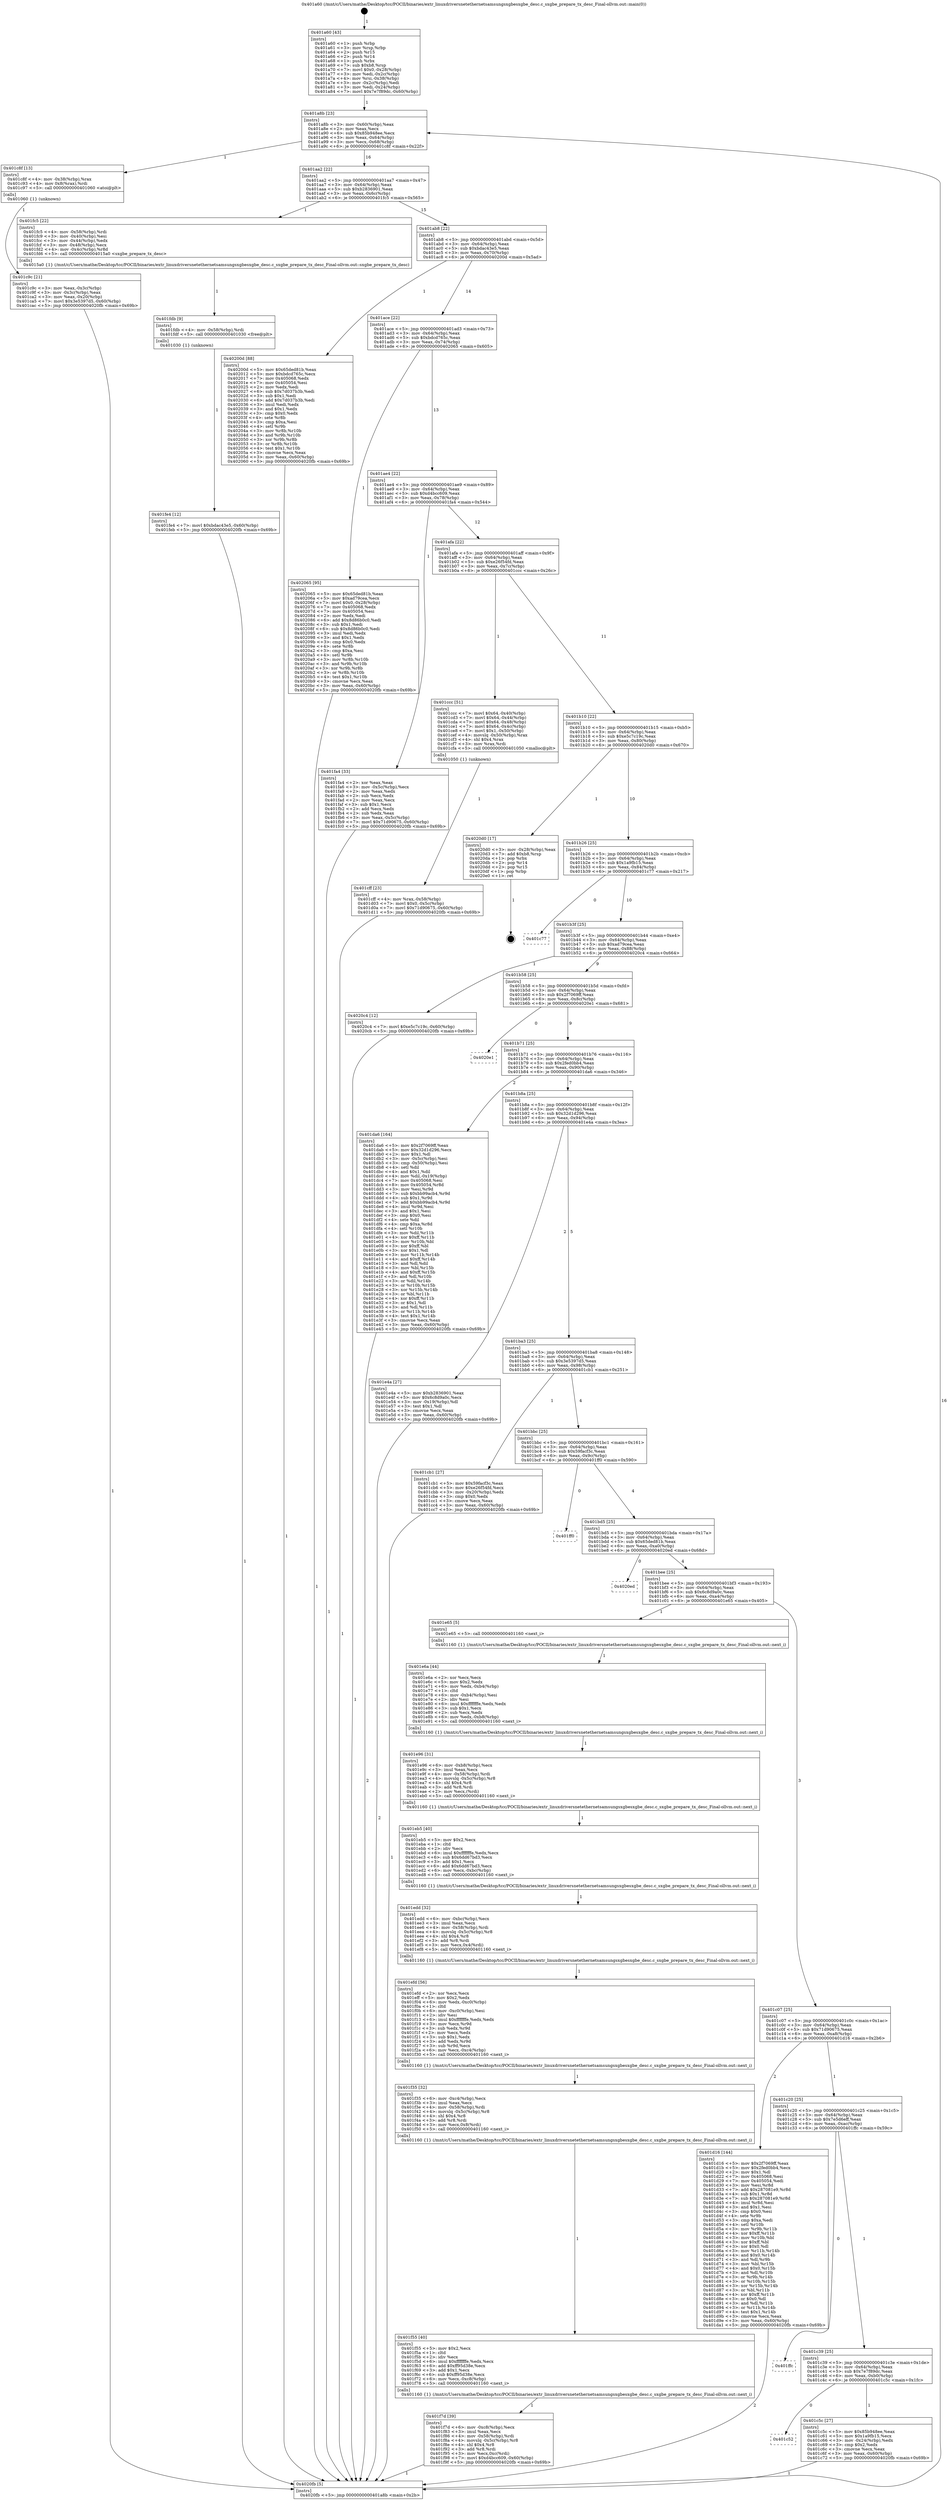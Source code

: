digraph "0x401a60" {
  label = "0x401a60 (/mnt/c/Users/mathe/Desktop/tcc/POCII/binaries/extr_linuxdriversnetethernetsamsungsxgbesxgbe_desc.c_sxgbe_prepare_tx_desc_Final-ollvm.out::main(0))"
  labelloc = "t"
  node[shape=record]

  Entry [label="",width=0.3,height=0.3,shape=circle,fillcolor=black,style=filled]
  "0x401a8b" [label="{
     0x401a8b [23]\l
     | [instrs]\l
     &nbsp;&nbsp;0x401a8b \<+3\>: mov -0x60(%rbp),%eax\l
     &nbsp;&nbsp;0x401a8e \<+2\>: mov %eax,%ecx\l
     &nbsp;&nbsp;0x401a90 \<+6\>: sub $0x85b948ee,%ecx\l
     &nbsp;&nbsp;0x401a96 \<+3\>: mov %eax,-0x64(%rbp)\l
     &nbsp;&nbsp;0x401a99 \<+3\>: mov %ecx,-0x68(%rbp)\l
     &nbsp;&nbsp;0x401a9c \<+6\>: je 0000000000401c8f \<main+0x22f\>\l
  }"]
  "0x401c8f" [label="{
     0x401c8f [13]\l
     | [instrs]\l
     &nbsp;&nbsp;0x401c8f \<+4\>: mov -0x38(%rbp),%rax\l
     &nbsp;&nbsp;0x401c93 \<+4\>: mov 0x8(%rax),%rdi\l
     &nbsp;&nbsp;0x401c97 \<+5\>: call 0000000000401060 \<atoi@plt\>\l
     | [calls]\l
     &nbsp;&nbsp;0x401060 \{1\} (unknown)\l
  }"]
  "0x401aa2" [label="{
     0x401aa2 [22]\l
     | [instrs]\l
     &nbsp;&nbsp;0x401aa2 \<+5\>: jmp 0000000000401aa7 \<main+0x47\>\l
     &nbsp;&nbsp;0x401aa7 \<+3\>: mov -0x64(%rbp),%eax\l
     &nbsp;&nbsp;0x401aaa \<+5\>: sub $0xb2836901,%eax\l
     &nbsp;&nbsp;0x401aaf \<+3\>: mov %eax,-0x6c(%rbp)\l
     &nbsp;&nbsp;0x401ab2 \<+6\>: je 0000000000401fc5 \<main+0x565\>\l
  }"]
  Exit [label="",width=0.3,height=0.3,shape=circle,fillcolor=black,style=filled,peripheries=2]
  "0x401fc5" [label="{
     0x401fc5 [22]\l
     | [instrs]\l
     &nbsp;&nbsp;0x401fc5 \<+4\>: mov -0x58(%rbp),%rdi\l
     &nbsp;&nbsp;0x401fc9 \<+3\>: mov -0x40(%rbp),%esi\l
     &nbsp;&nbsp;0x401fcc \<+3\>: mov -0x44(%rbp),%edx\l
     &nbsp;&nbsp;0x401fcf \<+3\>: mov -0x48(%rbp),%ecx\l
     &nbsp;&nbsp;0x401fd2 \<+4\>: mov -0x4c(%rbp),%r8d\l
     &nbsp;&nbsp;0x401fd6 \<+5\>: call 00000000004015a0 \<sxgbe_prepare_tx_desc\>\l
     | [calls]\l
     &nbsp;&nbsp;0x4015a0 \{1\} (/mnt/c/Users/mathe/Desktop/tcc/POCII/binaries/extr_linuxdriversnetethernetsamsungsxgbesxgbe_desc.c_sxgbe_prepare_tx_desc_Final-ollvm.out::sxgbe_prepare_tx_desc)\l
  }"]
  "0x401ab8" [label="{
     0x401ab8 [22]\l
     | [instrs]\l
     &nbsp;&nbsp;0x401ab8 \<+5\>: jmp 0000000000401abd \<main+0x5d\>\l
     &nbsp;&nbsp;0x401abd \<+3\>: mov -0x64(%rbp),%eax\l
     &nbsp;&nbsp;0x401ac0 \<+5\>: sub $0xbdac43e5,%eax\l
     &nbsp;&nbsp;0x401ac5 \<+3\>: mov %eax,-0x70(%rbp)\l
     &nbsp;&nbsp;0x401ac8 \<+6\>: je 000000000040200d \<main+0x5ad\>\l
  }"]
  "0x401fe4" [label="{
     0x401fe4 [12]\l
     | [instrs]\l
     &nbsp;&nbsp;0x401fe4 \<+7\>: movl $0xbdac43e5,-0x60(%rbp)\l
     &nbsp;&nbsp;0x401feb \<+5\>: jmp 00000000004020fb \<main+0x69b\>\l
  }"]
  "0x40200d" [label="{
     0x40200d [88]\l
     | [instrs]\l
     &nbsp;&nbsp;0x40200d \<+5\>: mov $0x65ded81b,%eax\l
     &nbsp;&nbsp;0x402012 \<+5\>: mov $0xbdcd765c,%ecx\l
     &nbsp;&nbsp;0x402017 \<+7\>: mov 0x405068,%edx\l
     &nbsp;&nbsp;0x40201e \<+7\>: mov 0x405054,%esi\l
     &nbsp;&nbsp;0x402025 \<+2\>: mov %edx,%edi\l
     &nbsp;&nbsp;0x402027 \<+6\>: sub $0x7d037b3b,%edi\l
     &nbsp;&nbsp;0x40202d \<+3\>: sub $0x1,%edi\l
     &nbsp;&nbsp;0x402030 \<+6\>: add $0x7d037b3b,%edi\l
     &nbsp;&nbsp;0x402036 \<+3\>: imul %edi,%edx\l
     &nbsp;&nbsp;0x402039 \<+3\>: and $0x1,%edx\l
     &nbsp;&nbsp;0x40203c \<+3\>: cmp $0x0,%edx\l
     &nbsp;&nbsp;0x40203f \<+4\>: sete %r8b\l
     &nbsp;&nbsp;0x402043 \<+3\>: cmp $0xa,%esi\l
     &nbsp;&nbsp;0x402046 \<+4\>: setl %r9b\l
     &nbsp;&nbsp;0x40204a \<+3\>: mov %r8b,%r10b\l
     &nbsp;&nbsp;0x40204d \<+3\>: and %r9b,%r10b\l
     &nbsp;&nbsp;0x402050 \<+3\>: xor %r9b,%r8b\l
     &nbsp;&nbsp;0x402053 \<+3\>: or %r8b,%r10b\l
     &nbsp;&nbsp;0x402056 \<+4\>: test $0x1,%r10b\l
     &nbsp;&nbsp;0x40205a \<+3\>: cmovne %ecx,%eax\l
     &nbsp;&nbsp;0x40205d \<+3\>: mov %eax,-0x60(%rbp)\l
     &nbsp;&nbsp;0x402060 \<+5\>: jmp 00000000004020fb \<main+0x69b\>\l
  }"]
  "0x401ace" [label="{
     0x401ace [22]\l
     | [instrs]\l
     &nbsp;&nbsp;0x401ace \<+5\>: jmp 0000000000401ad3 \<main+0x73\>\l
     &nbsp;&nbsp;0x401ad3 \<+3\>: mov -0x64(%rbp),%eax\l
     &nbsp;&nbsp;0x401ad6 \<+5\>: sub $0xbdcd765c,%eax\l
     &nbsp;&nbsp;0x401adb \<+3\>: mov %eax,-0x74(%rbp)\l
     &nbsp;&nbsp;0x401ade \<+6\>: je 0000000000402065 \<main+0x605\>\l
  }"]
  "0x401fdb" [label="{
     0x401fdb [9]\l
     | [instrs]\l
     &nbsp;&nbsp;0x401fdb \<+4\>: mov -0x58(%rbp),%rdi\l
     &nbsp;&nbsp;0x401fdf \<+5\>: call 0000000000401030 \<free@plt\>\l
     | [calls]\l
     &nbsp;&nbsp;0x401030 \{1\} (unknown)\l
  }"]
  "0x402065" [label="{
     0x402065 [95]\l
     | [instrs]\l
     &nbsp;&nbsp;0x402065 \<+5\>: mov $0x65ded81b,%eax\l
     &nbsp;&nbsp;0x40206a \<+5\>: mov $0xad79cea,%ecx\l
     &nbsp;&nbsp;0x40206f \<+7\>: movl $0x0,-0x28(%rbp)\l
     &nbsp;&nbsp;0x402076 \<+7\>: mov 0x405068,%edx\l
     &nbsp;&nbsp;0x40207d \<+7\>: mov 0x405054,%esi\l
     &nbsp;&nbsp;0x402084 \<+2\>: mov %edx,%edi\l
     &nbsp;&nbsp;0x402086 \<+6\>: add $0x8d86b0c0,%edi\l
     &nbsp;&nbsp;0x40208c \<+3\>: sub $0x1,%edi\l
     &nbsp;&nbsp;0x40208f \<+6\>: sub $0x8d86b0c0,%edi\l
     &nbsp;&nbsp;0x402095 \<+3\>: imul %edi,%edx\l
     &nbsp;&nbsp;0x402098 \<+3\>: and $0x1,%edx\l
     &nbsp;&nbsp;0x40209b \<+3\>: cmp $0x0,%edx\l
     &nbsp;&nbsp;0x40209e \<+4\>: sete %r8b\l
     &nbsp;&nbsp;0x4020a2 \<+3\>: cmp $0xa,%esi\l
     &nbsp;&nbsp;0x4020a5 \<+4\>: setl %r9b\l
     &nbsp;&nbsp;0x4020a9 \<+3\>: mov %r8b,%r10b\l
     &nbsp;&nbsp;0x4020ac \<+3\>: and %r9b,%r10b\l
     &nbsp;&nbsp;0x4020af \<+3\>: xor %r9b,%r8b\l
     &nbsp;&nbsp;0x4020b2 \<+3\>: or %r8b,%r10b\l
     &nbsp;&nbsp;0x4020b5 \<+4\>: test $0x1,%r10b\l
     &nbsp;&nbsp;0x4020b9 \<+3\>: cmovne %ecx,%eax\l
     &nbsp;&nbsp;0x4020bc \<+3\>: mov %eax,-0x60(%rbp)\l
     &nbsp;&nbsp;0x4020bf \<+5\>: jmp 00000000004020fb \<main+0x69b\>\l
  }"]
  "0x401ae4" [label="{
     0x401ae4 [22]\l
     | [instrs]\l
     &nbsp;&nbsp;0x401ae4 \<+5\>: jmp 0000000000401ae9 \<main+0x89\>\l
     &nbsp;&nbsp;0x401ae9 \<+3\>: mov -0x64(%rbp),%eax\l
     &nbsp;&nbsp;0x401aec \<+5\>: sub $0xd4bcc609,%eax\l
     &nbsp;&nbsp;0x401af1 \<+3\>: mov %eax,-0x78(%rbp)\l
     &nbsp;&nbsp;0x401af4 \<+6\>: je 0000000000401fa4 \<main+0x544\>\l
  }"]
  "0x401f7d" [label="{
     0x401f7d [39]\l
     | [instrs]\l
     &nbsp;&nbsp;0x401f7d \<+6\>: mov -0xc8(%rbp),%ecx\l
     &nbsp;&nbsp;0x401f83 \<+3\>: imul %eax,%ecx\l
     &nbsp;&nbsp;0x401f86 \<+4\>: mov -0x58(%rbp),%rdi\l
     &nbsp;&nbsp;0x401f8a \<+4\>: movslq -0x5c(%rbp),%r8\l
     &nbsp;&nbsp;0x401f8e \<+4\>: shl $0x4,%r8\l
     &nbsp;&nbsp;0x401f92 \<+3\>: add %r8,%rdi\l
     &nbsp;&nbsp;0x401f95 \<+3\>: mov %ecx,0xc(%rdi)\l
     &nbsp;&nbsp;0x401f98 \<+7\>: movl $0xd4bcc609,-0x60(%rbp)\l
     &nbsp;&nbsp;0x401f9f \<+5\>: jmp 00000000004020fb \<main+0x69b\>\l
  }"]
  "0x401fa4" [label="{
     0x401fa4 [33]\l
     | [instrs]\l
     &nbsp;&nbsp;0x401fa4 \<+2\>: xor %eax,%eax\l
     &nbsp;&nbsp;0x401fa6 \<+3\>: mov -0x5c(%rbp),%ecx\l
     &nbsp;&nbsp;0x401fa9 \<+2\>: mov %eax,%edx\l
     &nbsp;&nbsp;0x401fab \<+2\>: sub %ecx,%edx\l
     &nbsp;&nbsp;0x401fad \<+2\>: mov %eax,%ecx\l
     &nbsp;&nbsp;0x401faf \<+3\>: sub $0x1,%ecx\l
     &nbsp;&nbsp;0x401fb2 \<+2\>: add %ecx,%edx\l
     &nbsp;&nbsp;0x401fb4 \<+2\>: sub %edx,%eax\l
     &nbsp;&nbsp;0x401fb6 \<+3\>: mov %eax,-0x5c(%rbp)\l
     &nbsp;&nbsp;0x401fb9 \<+7\>: movl $0x71d90675,-0x60(%rbp)\l
     &nbsp;&nbsp;0x401fc0 \<+5\>: jmp 00000000004020fb \<main+0x69b\>\l
  }"]
  "0x401afa" [label="{
     0x401afa [22]\l
     | [instrs]\l
     &nbsp;&nbsp;0x401afa \<+5\>: jmp 0000000000401aff \<main+0x9f\>\l
     &nbsp;&nbsp;0x401aff \<+3\>: mov -0x64(%rbp),%eax\l
     &nbsp;&nbsp;0x401b02 \<+5\>: sub $0xe26f54fd,%eax\l
     &nbsp;&nbsp;0x401b07 \<+3\>: mov %eax,-0x7c(%rbp)\l
     &nbsp;&nbsp;0x401b0a \<+6\>: je 0000000000401ccc \<main+0x26c\>\l
  }"]
  "0x401f55" [label="{
     0x401f55 [40]\l
     | [instrs]\l
     &nbsp;&nbsp;0x401f55 \<+5\>: mov $0x2,%ecx\l
     &nbsp;&nbsp;0x401f5a \<+1\>: cltd\l
     &nbsp;&nbsp;0x401f5b \<+2\>: idiv %ecx\l
     &nbsp;&nbsp;0x401f5d \<+6\>: imul $0xfffffffe,%edx,%ecx\l
     &nbsp;&nbsp;0x401f63 \<+6\>: add $0xff95d38e,%ecx\l
     &nbsp;&nbsp;0x401f69 \<+3\>: add $0x1,%ecx\l
     &nbsp;&nbsp;0x401f6c \<+6\>: sub $0xff95d38e,%ecx\l
     &nbsp;&nbsp;0x401f72 \<+6\>: mov %ecx,-0xc8(%rbp)\l
     &nbsp;&nbsp;0x401f78 \<+5\>: call 0000000000401160 \<next_i\>\l
     | [calls]\l
     &nbsp;&nbsp;0x401160 \{1\} (/mnt/c/Users/mathe/Desktop/tcc/POCII/binaries/extr_linuxdriversnetethernetsamsungsxgbesxgbe_desc.c_sxgbe_prepare_tx_desc_Final-ollvm.out::next_i)\l
  }"]
  "0x401ccc" [label="{
     0x401ccc [51]\l
     | [instrs]\l
     &nbsp;&nbsp;0x401ccc \<+7\>: movl $0x64,-0x40(%rbp)\l
     &nbsp;&nbsp;0x401cd3 \<+7\>: movl $0x64,-0x44(%rbp)\l
     &nbsp;&nbsp;0x401cda \<+7\>: movl $0x64,-0x48(%rbp)\l
     &nbsp;&nbsp;0x401ce1 \<+7\>: movl $0x64,-0x4c(%rbp)\l
     &nbsp;&nbsp;0x401ce8 \<+7\>: movl $0x1,-0x50(%rbp)\l
     &nbsp;&nbsp;0x401cef \<+4\>: movslq -0x50(%rbp),%rax\l
     &nbsp;&nbsp;0x401cf3 \<+4\>: shl $0x4,%rax\l
     &nbsp;&nbsp;0x401cf7 \<+3\>: mov %rax,%rdi\l
     &nbsp;&nbsp;0x401cfa \<+5\>: call 0000000000401050 \<malloc@plt\>\l
     | [calls]\l
     &nbsp;&nbsp;0x401050 \{1\} (unknown)\l
  }"]
  "0x401b10" [label="{
     0x401b10 [22]\l
     | [instrs]\l
     &nbsp;&nbsp;0x401b10 \<+5\>: jmp 0000000000401b15 \<main+0xb5\>\l
     &nbsp;&nbsp;0x401b15 \<+3\>: mov -0x64(%rbp),%eax\l
     &nbsp;&nbsp;0x401b18 \<+5\>: sub $0xe5c7c19c,%eax\l
     &nbsp;&nbsp;0x401b1d \<+3\>: mov %eax,-0x80(%rbp)\l
     &nbsp;&nbsp;0x401b20 \<+6\>: je 00000000004020d0 \<main+0x670\>\l
  }"]
  "0x401f35" [label="{
     0x401f35 [32]\l
     | [instrs]\l
     &nbsp;&nbsp;0x401f35 \<+6\>: mov -0xc4(%rbp),%ecx\l
     &nbsp;&nbsp;0x401f3b \<+3\>: imul %eax,%ecx\l
     &nbsp;&nbsp;0x401f3e \<+4\>: mov -0x58(%rbp),%rdi\l
     &nbsp;&nbsp;0x401f42 \<+4\>: movslq -0x5c(%rbp),%r8\l
     &nbsp;&nbsp;0x401f46 \<+4\>: shl $0x4,%r8\l
     &nbsp;&nbsp;0x401f4a \<+3\>: add %r8,%rdi\l
     &nbsp;&nbsp;0x401f4d \<+3\>: mov %ecx,0x8(%rdi)\l
     &nbsp;&nbsp;0x401f50 \<+5\>: call 0000000000401160 \<next_i\>\l
     | [calls]\l
     &nbsp;&nbsp;0x401160 \{1\} (/mnt/c/Users/mathe/Desktop/tcc/POCII/binaries/extr_linuxdriversnetethernetsamsungsxgbesxgbe_desc.c_sxgbe_prepare_tx_desc_Final-ollvm.out::next_i)\l
  }"]
  "0x4020d0" [label="{
     0x4020d0 [17]\l
     | [instrs]\l
     &nbsp;&nbsp;0x4020d0 \<+3\>: mov -0x28(%rbp),%eax\l
     &nbsp;&nbsp;0x4020d3 \<+7\>: add $0xb8,%rsp\l
     &nbsp;&nbsp;0x4020da \<+1\>: pop %rbx\l
     &nbsp;&nbsp;0x4020db \<+2\>: pop %r14\l
     &nbsp;&nbsp;0x4020dd \<+2\>: pop %r15\l
     &nbsp;&nbsp;0x4020df \<+1\>: pop %rbp\l
     &nbsp;&nbsp;0x4020e0 \<+1\>: ret\l
  }"]
  "0x401b26" [label="{
     0x401b26 [25]\l
     | [instrs]\l
     &nbsp;&nbsp;0x401b26 \<+5\>: jmp 0000000000401b2b \<main+0xcb\>\l
     &nbsp;&nbsp;0x401b2b \<+3\>: mov -0x64(%rbp),%eax\l
     &nbsp;&nbsp;0x401b2e \<+5\>: sub $0x1a9fb15,%eax\l
     &nbsp;&nbsp;0x401b33 \<+6\>: mov %eax,-0x84(%rbp)\l
     &nbsp;&nbsp;0x401b39 \<+6\>: je 0000000000401c77 \<main+0x217\>\l
  }"]
  "0x401efd" [label="{
     0x401efd [56]\l
     | [instrs]\l
     &nbsp;&nbsp;0x401efd \<+2\>: xor %ecx,%ecx\l
     &nbsp;&nbsp;0x401eff \<+5\>: mov $0x2,%edx\l
     &nbsp;&nbsp;0x401f04 \<+6\>: mov %edx,-0xc0(%rbp)\l
     &nbsp;&nbsp;0x401f0a \<+1\>: cltd\l
     &nbsp;&nbsp;0x401f0b \<+6\>: mov -0xc0(%rbp),%esi\l
     &nbsp;&nbsp;0x401f11 \<+2\>: idiv %esi\l
     &nbsp;&nbsp;0x401f13 \<+6\>: imul $0xfffffffe,%edx,%edx\l
     &nbsp;&nbsp;0x401f19 \<+3\>: mov %ecx,%r9d\l
     &nbsp;&nbsp;0x401f1c \<+3\>: sub %edx,%r9d\l
     &nbsp;&nbsp;0x401f1f \<+2\>: mov %ecx,%edx\l
     &nbsp;&nbsp;0x401f21 \<+3\>: sub $0x1,%edx\l
     &nbsp;&nbsp;0x401f24 \<+3\>: add %edx,%r9d\l
     &nbsp;&nbsp;0x401f27 \<+3\>: sub %r9d,%ecx\l
     &nbsp;&nbsp;0x401f2a \<+6\>: mov %ecx,-0xc4(%rbp)\l
     &nbsp;&nbsp;0x401f30 \<+5\>: call 0000000000401160 \<next_i\>\l
     | [calls]\l
     &nbsp;&nbsp;0x401160 \{1\} (/mnt/c/Users/mathe/Desktop/tcc/POCII/binaries/extr_linuxdriversnetethernetsamsungsxgbesxgbe_desc.c_sxgbe_prepare_tx_desc_Final-ollvm.out::next_i)\l
  }"]
  "0x401c77" [label="{
     0x401c77\l
  }", style=dashed]
  "0x401b3f" [label="{
     0x401b3f [25]\l
     | [instrs]\l
     &nbsp;&nbsp;0x401b3f \<+5\>: jmp 0000000000401b44 \<main+0xe4\>\l
     &nbsp;&nbsp;0x401b44 \<+3\>: mov -0x64(%rbp),%eax\l
     &nbsp;&nbsp;0x401b47 \<+5\>: sub $0xad79cea,%eax\l
     &nbsp;&nbsp;0x401b4c \<+6\>: mov %eax,-0x88(%rbp)\l
     &nbsp;&nbsp;0x401b52 \<+6\>: je 00000000004020c4 \<main+0x664\>\l
  }"]
  "0x401edd" [label="{
     0x401edd [32]\l
     | [instrs]\l
     &nbsp;&nbsp;0x401edd \<+6\>: mov -0xbc(%rbp),%ecx\l
     &nbsp;&nbsp;0x401ee3 \<+3\>: imul %eax,%ecx\l
     &nbsp;&nbsp;0x401ee6 \<+4\>: mov -0x58(%rbp),%rdi\l
     &nbsp;&nbsp;0x401eea \<+4\>: movslq -0x5c(%rbp),%r8\l
     &nbsp;&nbsp;0x401eee \<+4\>: shl $0x4,%r8\l
     &nbsp;&nbsp;0x401ef2 \<+3\>: add %r8,%rdi\l
     &nbsp;&nbsp;0x401ef5 \<+3\>: mov %ecx,0x4(%rdi)\l
     &nbsp;&nbsp;0x401ef8 \<+5\>: call 0000000000401160 \<next_i\>\l
     | [calls]\l
     &nbsp;&nbsp;0x401160 \{1\} (/mnt/c/Users/mathe/Desktop/tcc/POCII/binaries/extr_linuxdriversnetethernetsamsungsxgbesxgbe_desc.c_sxgbe_prepare_tx_desc_Final-ollvm.out::next_i)\l
  }"]
  "0x4020c4" [label="{
     0x4020c4 [12]\l
     | [instrs]\l
     &nbsp;&nbsp;0x4020c4 \<+7\>: movl $0xe5c7c19c,-0x60(%rbp)\l
     &nbsp;&nbsp;0x4020cb \<+5\>: jmp 00000000004020fb \<main+0x69b\>\l
  }"]
  "0x401b58" [label="{
     0x401b58 [25]\l
     | [instrs]\l
     &nbsp;&nbsp;0x401b58 \<+5\>: jmp 0000000000401b5d \<main+0xfd\>\l
     &nbsp;&nbsp;0x401b5d \<+3\>: mov -0x64(%rbp),%eax\l
     &nbsp;&nbsp;0x401b60 \<+5\>: sub $0x2f7069ff,%eax\l
     &nbsp;&nbsp;0x401b65 \<+6\>: mov %eax,-0x8c(%rbp)\l
     &nbsp;&nbsp;0x401b6b \<+6\>: je 00000000004020e1 \<main+0x681\>\l
  }"]
  "0x401eb5" [label="{
     0x401eb5 [40]\l
     | [instrs]\l
     &nbsp;&nbsp;0x401eb5 \<+5\>: mov $0x2,%ecx\l
     &nbsp;&nbsp;0x401eba \<+1\>: cltd\l
     &nbsp;&nbsp;0x401ebb \<+2\>: idiv %ecx\l
     &nbsp;&nbsp;0x401ebd \<+6\>: imul $0xfffffffe,%edx,%ecx\l
     &nbsp;&nbsp;0x401ec3 \<+6\>: sub $0x6dd67bd3,%ecx\l
     &nbsp;&nbsp;0x401ec9 \<+3\>: add $0x1,%ecx\l
     &nbsp;&nbsp;0x401ecc \<+6\>: add $0x6dd67bd3,%ecx\l
     &nbsp;&nbsp;0x401ed2 \<+6\>: mov %ecx,-0xbc(%rbp)\l
     &nbsp;&nbsp;0x401ed8 \<+5\>: call 0000000000401160 \<next_i\>\l
     | [calls]\l
     &nbsp;&nbsp;0x401160 \{1\} (/mnt/c/Users/mathe/Desktop/tcc/POCII/binaries/extr_linuxdriversnetethernetsamsungsxgbesxgbe_desc.c_sxgbe_prepare_tx_desc_Final-ollvm.out::next_i)\l
  }"]
  "0x4020e1" [label="{
     0x4020e1\l
  }", style=dashed]
  "0x401b71" [label="{
     0x401b71 [25]\l
     | [instrs]\l
     &nbsp;&nbsp;0x401b71 \<+5\>: jmp 0000000000401b76 \<main+0x116\>\l
     &nbsp;&nbsp;0x401b76 \<+3\>: mov -0x64(%rbp),%eax\l
     &nbsp;&nbsp;0x401b79 \<+5\>: sub $0x2fed0bb4,%eax\l
     &nbsp;&nbsp;0x401b7e \<+6\>: mov %eax,-0x90(%rbp)\l
     &nbsp;&nbsp;0x401b84 \<+6\>: je 0000000000401da6 \<main+0x346\>\l
  }"]
  "0x401e96" [label="{
     0x401e96 [31]\l
     | [instrs]\l
     &nbsp;&nbsp;0x401e96 \<+6\>: mov -0xb8(%rbp),%ecx\l
     &nbsp;&nbsp;0x401e9c \<+3\>: imul %eax,%ecx\l
     &nbsp;&nbsp;0x401e9f \<+4\>: mov -0x58(%rbp),%rdi\l
     &nbsp;&nbsp;0x401ea3 \<+4\>: movslq -0x5c(%rbp),%r8\l
     &nbsp;&nbsp;0x401ea7 \<+4\>: shl $0x4,%r8\l
     &nbsp;&nbsp;0x401eab \<+3\>: add %r8,%rdi\l
     &nbsp;&nbsp;0x401eae \<+2\>: mov %ecx,(%rdi)\l
     &nbsp;&nbsp;0x401eb0 \<+5\>: call 0000000000401160 \<next_i\>\l
     | [calls]\l
     &nbsp;&nbsp;0x401160 \{1\} (/mnt/c/Users/mathe/Desktop/tcc/POCII/binaries/extr_linuxdriversnetethernetsamsungsxgbesxgbe_desc.c_sxgbe_prepare_tx_desc_Final-ollvm.out::next_i)\l
  }"]
  "0x401da6" [label="{
     0x401da6 [164]\l
     | [instrs]\l
     &nbsp;&nbsp;0x401da6 \<+5\>: mov $0x2f7069ff,%eax\l
     &nbsp;&nbsp;0x401dab \<+5\>: mov $0x32d1d296,%ecx\l
     &nbsp;&nbsp;0x401db0 \<+2\>: mov $0x1,%dl\l
     &nbsp;&nbsp;0x401db2 \<+3\>: mov -0x5c(%rbp),%esi\l
     &nbsp;&nbsp;0x401db5 \<+3\>: cmp -0x50(%rbp),%esi\l
     &nbsp;&nbsp;0x401db8 \<+4\>: setl %dil\l
     &nbsp;&nbsp;0x401dbc \<+4\>: and $0x1,%dil\l
     &nbsp;&nbsp;0x401dc0 \<+4\>: mov %dil,-0x19(%rbp)\l
     &nbsp;&nbsp;0x401dc4 \<+7\>: mov 0x405068,%esi\l
     &nbsp;&nbsp;0x401dcb \<+8\>: mov 0x405054,%r8d\l
     &nbsp;&nbsp;0x401dd3 \<+3\>: mov %esi,%r9d\l
     &nbsp;&nbsp;0x401dd6 \<+7\>: sub $0xbb99acb4,%r9d\l
     &nbsp;&nbsp;0x401ddd \<+4\>: sub $0x1,%r9d\l
     &nbsp;&nbsp;0x401de1 \<+7\>: add $0xbb99acb4,%r9d\l
     &nbsp;&nbsp;0x401de8 \<+4\>: imul %r9d,%esi\l
     &nbsp;&nbsp;0x401dec \<+3\>: and $0x1,%esi\l
     &nbsp;&nbsp;0x401def \<+3\>: cmp $0x0,%esi\l
     &nbsp;&nbsp;0x401df2 \<+4\>: sete %dil\l
     &nbsp;&nbsp;0x401df6 \<+4\>: cmp $0xa,%r8d\l
     &nbsp;&nbsp;0x401dfa \<+4\>: setl %r10b\l
     &nbsp;&nbsp;0x401dfe \<+3\>: mov %dil,%r11b\l
     &nbsp;&nbsp;0x401e01 \<+4\>: xor $0xff,%r11b\l
     &nbsp;&nbsp;0x401e05 \<+3\>: mov %r10b,%bl\l
     &nbsp;&nbsp;0x401e08 \<+3\>: xor $0xff,%bl\l
     &nbsp;&nbsp;0x401e0b \<+3\>: xor $0x1,%dl\l
     &nbsp;&nbsp;0x401e0e \<+3\>: mov %r11b,%r14b\l
     &nbsp;&nbsp;0x401e11 \<+4\>: and $0xff,%r14b\l
     &nbsp;&nbsp;0x401e15 \<+3\>: and %dl,%dil\l
     &nbsp;&nbsp;0x401e18 \<+3\>: mov %bl,%r15b\l
     &nbsp;&nbsp;0x401e1b \<+4\>: and $0xff,%r15b\l
     &nbsp;&nbsp;0x401e1f \<+3\>: and %dl,%r10b\l
     &nbsp;&nbsp;0x401e22 \<+3\>: or %dil,%r14b\l
     &nbsp;&nbsp;0x401e25 \<+3\>: or %r10b,%r15b\l
     &nbsp;&nbsp;0x401e28 \<+3\>: xor %r15b,%r14b\l
     &nbsp;&nbsp;0x401e2b \<+3\>: or %bl,%r11b\l
     &nbsp;&nbsp;0x401e2e \<+4\>: xor $0xff,%r11b\l
     &nbsp;&nbsp;0x401e32 \<+3\>: or $0x1,%dl\l
     &nbsp;&nbsp;0x401e35 \<+3\>: and %dl,%r11b\l
     &nbsp;&nbsp;0x401e38 \<+3\>: or %r11b,%r14b\l
     &nbsp;&nbsp;0x401e3b \<+4\>: test $0x1,%r14b\l
     &nbsp;&nbsp;0x401e3f \<+3\>: cmovne %ecx,%eax\l
     &nbsp;&nbsp;0x401e42 \<+3\>: mov %eax,-0x60(%rbp)\l
     &nbsp;&nbsp;0x401e45 \<+5\>: jmp 00000000004020fb \<main+0x69b\>\l
  }"]
  "0x401b8a" [label="{
     0x401b8a [25]\l
     | [instrs]\l
     &nbsp;&nbsp;0x401b8a \<+5\>: jmp 0000000000401b8f \<main+0x12f\>\l
     &nbsp;&nbsp;0x401b8f \<+3\>: mov -0x64(%rbp),%eax\l
     &nbsp;&nbsp;0x401b92 \<+5\>: sub $0x32d1d296,%eax\l
     &nbsp;&nbsp;0x401b97 \<+6\>: mov %eax,-0x94(%rbp)\l
     &nbsp;&nbsp;0x401b9d \<+6\>: je 0000000000401e4a \<main+0x3ea\>\l
  }"]
  "0x401e6a" [label="{
     0x401e6a [44]\l
     | [instrs]\l
     &nbsp;&nbsp;0x401e6a \<+2\>: xor %ecx,%ecx\l
     &nbsp;&nbsp;0x401e6c \<+5\>: mov $0x2,%edx\l
     &nbsp;&nbsp;0x401e71 \<+6\>: mov %edx,-0xb4(%rbp)\l
     &nbsp;&nbsp;0x401e77 \<+1\>: cltd\l
     &nbsp;&nbsp;0x401e78 \<+6\>: mov -0xb4(%rbp),%esi\l
     &nbsp;&nbsp;0x401e7e \<+2\>: idiv %esi\l
     &nbsp;&nbsp;0x401e80 \<+6\>: imul $0xfffffffe,%edx,%edx\l
     &nbsp;&nbsp;0x401e86 \<+3\>: sub $0x1,%ecx\l
     &nbsp;&nbsp;0x401e89 \<+2\>: sub %ecx,%edx\l
     &nbsp;&nbsp;0x401e8b \<+6\>: mov %edx,-0xb8(%rbp)\l
     &nbsp;&nbsp;0x401e91 \<+5\>: call 0000000000401160 \<next_i\>\l
     | [calls]\l
     &nbsp;&nbsp;0x401160 \{1\} (/mnt/c/Users/mathe/Desktop/tcc/POCII/binaries/extr_linuxdriversnetethernetsamsungsxgbesxgbe_desc.c_sxgbe_prepare_tx_desc_Final-ollvm.out::next_i)\l
  }"]
  "0x401e4a" [label="{
     0x401e4a [27]\l
     | [instrs]\l
     &nbsp;&nbsp;0x401e4a \<+5\>: mov $0xb2836901,%eax\l
     &nbsp;&nbsp;0x401e4f \<+5\>: mov $0x6c8d9a0c,%ecx\l
     &nbsp;&nbsp;0x401e54 \<+3\>: mov -0x19(%rbp),%dl\l
     &nbsp;&nbsp;0x401e57 \<+3\>: test $0x1,%dl\l
     &nbsp;&nbsp;0x401e5a \<+3\>: cmovne %ecx,%eax\l
     &nbsp;&nbsp;0x401e5d \<+3\>: mov %eax,-0x60(%rbp)\l
     &nbsp;&nbsp;0x401e60 \<+5\>: jmp 00000000004020fb \<main+0x69b\>\l
  }"]
  "0x401ba3" [label="{
     0x401ba3 [25]\l
     | [instrs]\l
     &nbsp;&nbsp;0x401ba3 \<+5\>: jmp 0000000000401ba8 \<main+0x148\>\l
     &nbsp;&nbsp;0x401ba8 \<+3\>: mov -0x64(%rbp),%eax\l
     &nbsp;&nbsp;0x401bab \<+5\>: sub $0x3e5397d5,%eax\l
     &nbsp;&nbsp;0x401bb0 \<+6\>: mov %eax,-0x98(%rbp)\l
     &nbsp;&nbsp;0x401bb6 \<+6\>: je 0000000000401cb1 \<main+0x251\>\l
  }"]
  "0x401cff" [label="{
     0x401cff [23]\l
     | [instrs]\l
     &nbsp;&nbsp;0x401cff \<+4\>: mov %rax,-0x58(%rbp)\l
     &nbsp;&nbsp;0x401d03 \<+7\>: movl $0x0,-0x5c(%rbp)\l
     &nbsp;&nbsp;0x401d0a \<+7\>: movl $0x71d90675,-0x60(%rbp)\l
     &nbsp;&nbsp;0x401d11 \<+5\>: jmp 00000000004020fb \<main+0x69b\>\l
  }"]
  "0x401cb1" [label="{
     0x401cb1 [27]\l
     | [instrs]\l
     &nbsp;&nbsp;0x401cb1 \<+5\>: mov $0x59facf3c,%eax\l
     &nbsp;&nbsp;0x401cb6 \<+5\>: mov $0xe26f54fd,%ecx\l
     &nbsp;&nbsp;0x401cbb \<+3\>: mov -0x20(%rbp),%edx\l
     &nbsp;&nbsp;0x401cbe \<+3\>: cmp $0x0,%edx\l
     &nbsp;&nbsp;0x401cc1 \<+3\>: cmove %ecx,%eax\l
     &nbsp;&nbsp;0x401cc4 \<+3\>: mov %eax,-0x60(%rbp)\l
     &nbsp;&nbsp;0x401cc7 \<+5\>: jmp 00000000004020fb \<main+0x69b\>\l
  }"]
  "0x401bbc" [label="{
     0x401bbc [25]\l
     | [instrs]\l
     &nbsp;&nbsp;0x401bbc \<+5\>: jmp 0000000000401bc1 \<main+0x161\>\l
     &nbsp;&nbsp;0x401bc1 \<+3\>: mov -0x64(%rbp),%eax\l
     &nbsp;&nbsp;0x401bc4 \<+5\>: sub $0x59facf3c,%eax\l
     &nbsp;&nbsp;0x401bc9 \<+6\>: mov %eax,-0x9c(%rbp)\l
     &nbsp;&nbsp;0x401bcf \<+6\>: je 0000000000401ff0 \<main+0x590\>\l
  }"]
  "0x401c9c" [label="{
     0x401c9c [21]\l
     | [instrs]\l
     &nbsp;&nbsp;0x401c9c \<+3\>: mov %eax,-0x3c(%rbp)\l
     &nbsp;&nbsp;0x401c9f \<+3\>: mov -0x3c(%rbp),%eax\l
     &nbsp;&nbsp;0x401ca2 \<+3\>: mov %eax,-0x20(%rbp)\l
     &nbsp;&nbsp;0x401ca5 \<+7\>: movl $0x3e5397d5,-0x60(%rbp)\l
     &nbsp;&nbsp;0x401cac \<+5\>: jmp 00000000004020fb \<main+0x69b\>\l
  }"]
  "0x401ff0" [label="{
     0x401ff0\l
  }", style=dashed]
  "0x401bd5" [label="{
     0x401bd5 [25]\l
     | [instrs]\l
     &nbsp;&nbsp;0x401bd5 \<+5\>: jmp 0000000000401bda \<main+0x17a\>\l
     &nbsp;&nbsp;0x401bda \<+3\>: mov -0x64(%rbp),%eax\l
     &nbsp;&nbsp;0x401bdd \<+5\>: sub $0x65ded81b,%eax\l
     &nbsp;&nbsp;0x401be2 \<+6\>: mov %eax,-0xa0(%rbp)\l
     &nbsp;&nbsp;0x401be8 \<+6\>: je 00000000004020ed \<main+0x68d\>\l
  }"]
  "0x401a60" [label="{
     0x401a60 [43]\l
     | [instrs]\l
     &nbsp;&nbsp;0x401a60 \<+1\>: push %rbp\l
     &nbsp;&nbsp;0x401a61 \<+3\>: mov %rsp,%rbp\l
     &nbsp;&nbsp;0x401a64 \<+2\>: push %r15\l
     &nbsp;&nbsp;0x401a66 \<+2\>: push %r14\l
     &nbsp;&nbsp;0x401a68 \<+1\>: push %rbx\l
     &nbsp;&nbsp;0x401a69 \<+7\>: sub $0xb8,%rsp\l
     &nbsp;&nbsp;0x401a70 \<+7\>: movl $0x0,-0x28(%rbp)\l
     &nbsp;&nbsp;0x401a77 \<+3\>: mov %edi,-0x2c(%rbp)\l
     &nbsp;&nbsp;0x401a7a \<+4\>: mov %rsi,-0x38(%rbp)\l
     &nbsp;&nbsp;0x401a7e \<+3\>: mov -0x2c(%rbp),%edi\l
     &nbsp;&nbsp;0x401a81 \<+3\>: mov %edi,-0x24(%rbp)\l
     &nbsp;&nbsp;0x401a84 \<+7\>: movl $0x7e7f89dc,-0x60(%rbp)\l
  }"]
  "0x4020ed" [label="{
     0x4020ed\l
  }", style=dashed]
  "0x401bee" [label="{
     0x401bee [25]\l
     | [instrs]\l
     &nbsp;&nbsp;0x401bee \<+5\>: jmp 0000000000401bf3 \<main+0x193\>\l
     &nbsp;&nbsp;0x401bf3 \<+3\>: mov -0x64(%rbp),%eax\l
     &nbsp;&nbsp;0x401bf6 \<+5\>: sub $0x6c8d9a0c,%eax\l
     &nbsp;&nbsp;0x401bfb \<+6\>: mov %eax,-0xa4(%rbp)\l
     &nbsp;&nbsp;0x401c01 \<+6\>: je 0000000000401e65 \<main+0x405\>\l
  }"]
  "0x4020fb" [label="{
     0x4020fb [5]\l
     | [instrs]\l
     &nbsp;&nbsp;0x4020fb \<+5\>: jmp 0000000000401a8b \<main+0x2b\>\l
  }"]
  "0x401e65" [label="{
     0x401e65 [5]\l
     | [instrs]\l
     &nbsp;&nbsp;0x401e65 \<+5\>: call 0000000000401160 \<next_i\>\l
     | [calls]\l
     &nbsp;&nbsp;0x401160 \{1\} (/mnt/c/Users/mathe/Desktop/tcc/POCII/binaries/extr_linuxdriversnetethernetsamsungsxgbesxgbe_desc.c_sxgbe_prepare_tx_desc_Final-ollvm.out::next_i)\l
  }"]
  "0x401c07" [label="{
     0x401c07 [25]\l
     | [instrs]\l
     &nbsp;&nbsp;0x401c07 \<+5\>: jmp 0000000000401c0c \<main+0x1ac\>\l
     &nbsp;&nbsp;0x401c0c \<+3\>: mov -0x64(%rbp),%eax\l
     &nbsp;&nbsp;0x401c0f \<+5\>: sub $0x71d90675,%eax\l
     &nbsp;&nbsp;0x401c14 \<+6\>: mov %eax,-0xa8(%rbp)\l
     &nbsp;&nbsp;0x401c1a \<+6\>: je 0000000000401d16 \<main+0x2b6\>\l
  }"]
  "0x401c52" [label="{
     0x401c52\l
  }", style=dashed]
  "0x401d16" [label="{
     0x401d16 [144]\l
     | [instrs]\l
     &nbsp;&nbsp;0x401d16 \<+5\>: mov $0x2f7069ff,%eax\l
     &nbsp;&nbsp;0x401d1b \<+5\>: mov $0x2fed0bb4,%ecx\l
     &nbsp;&nbsp;0x401d20 \<+2\>: mov $0x1,%dl\l
     &nbsp;&nbsp;0x401d22 \<+7\>: mov 0x405068,%esi\l
     &nbsp;&nbsp;0x401d29 \<+7\>: mov 0x405054,%edi\l
     &nbsp;&nbsp;0x401d30 \<+3\>: mov %esi,%r8d\l
     &nbsp;&nbsp;0x401d33 \<+7\>: add $0x287081e9,%r8d\l
     &nbsp;&nbsp;0x401d3a \<+4\>: sub $0x1,%r8d\l
     &nbsp;&nbsp;0x401d3e \<+7\>: sub $0x287081e9,%r8d\l
     &nbsp;&nbsp;0x401d45 \<+4\>: imul %r8d,%esi\l
     &nbsp;&nbsp;0x401d49 \<+3\>: and $0x1,%esi\l
     &nbsp;&nbsp;0x401d4c \<+3\>: cmp $0x0,%esi\l
     &nbsp;&nbsp;0x401d4f \<+4\>: sete %r9b\l
     &nbsp;&nbsp;0x401d53 \<+3\>: cmp $0xa,%edi\l
     &nbsp;&nbsp;0x401d56 \<+4\>: setl %r10b\l
     &nbsp;&nbsp;0x401d5a \<+3\>: mov %r9b,%r11b\l
     &nbsp;&nbsp;0x401d5d \<+4\>: xor $0xff,%r11b\l
     &nbsp;&nbsp;0x401d61 \<+3\>: mov %r10b,%bl\l
     &nbsp;&nbsp;0x401d64 \<+3\>: xor $0xff,%bl\l
     &nbsp;&nbsp;0x401d67 \<+3\>: xor $0x0,%dl\l
     &nbsp;&nbsp;0x401d6a \<+3\>: mov %r11b,%r14b\l
     &nbsp;&nbsp;0x401d6d \<+4\>: and $0x0,%r14b\l
     &nbsp;&nbsp;0x401d71 \<+3\>: and %dl,%r9b\l
     &nbsp;&nbsp;0x401d74 \<+3\>: mov %bl,%r15b\l
     &nbsp;&nbsp;0x401d77 \<+4\>: and $0x0,%r15b\l
     &nbsp;&nbsp;0x401d7b \<+3\>: and %dl,%r10b\l
     &nbsp;&nbsp;0x401d7e \<+3\>: or %r9b,%r14b\l
     &nbsp;&nbsp;0x401d81 \<+3\>: or %r10b,%r15b\l
     &nbsp;&nbsp;0x401d84 \<+3\>: xor %r15b,%r14b\l
     &nbsp;&nbsp;0x401d87 \<+3\>: or %bl,%r11b\l
     &nbsp;&nbsp;0x401d8a \<+4\>: xor $0xff,%r11b\l
     &nbsp;&nbsp;0x401d8e \<+3\>: or $0x0,%dl\l
     &nbsp;&nbsp;0x401d91 \<+3\>: and %dl,%r11b\l
     &nbsp;&nbsp;0x401d94 \<+3\>: or %r11b,%r14b\l
     &nbsp;&nbsp;0x401d97 \<+4\>: test $0x1,%r14b\l
     &nbsp;&nbsp;0x401d9b \<+3\>: cmovne %ecx,%eax\l
     &nbsp;&nbsp;0x401d9e \<+3\>: mov %eax,-0x60(%rbp)\l
     &nbsp;&nbsp;0x401da1 \<+5\>: jmp 00000000004020fb \<main+0x69b\>\l
  }"]
  "0x401c20" [label="{
     0x401c20 [25]\l
     | [instrs]\l
     &nbsp;&nbsp;0x401c20 \<+5\>: jmp 0000000000401c25 \<main+0x1c5\>\l
     &nbsp;&nbsp;0x401c25 \<+3\>: mov -0x64(%rbp),%eax\l
     &nbsp;&nbsp;0x401c28 \<+5\>: sub $0x7e5d6eff,%eax\l
     &nbsp;&nbsp;0x401c2d \<+6\>: mov %eax,-0xac(%rbp)\l
     &nbsp;&nbsp;0x401c33 \<+6\>: je 0000000000401ffc \<main+0x59c\>\l
  }"]
  "0x401c5c" [label="{
     0x401c5c [27]\l
     | [instrs]\l
     &nbsp;&nbsp;0x401c5c \<+5\>: mov $0x85b948ee,%eax\l
     &nbsp;&nbsp;0x401c61 \<+5\>: mov $0x1a9fb15,%ecx\l
     &nbsp;&nbsp;0x401c66 \<+3\>: mov -0x24(%rbp),%edx\l
     &nbsp;&nbsp;0x401c69 \<+3\>: cmp $0x2,%edx\l
     &nbsp;&nbsp;0x401c6c \<+3\>: cmovne %ecx,%eax\l
     &nbsp;&nbsp;0x401c6f \<+3\>: mov %eax,-0x60(%rbp)\l
     &nbsp;&nbsp;0x401c72 \<+5\>: jmp 00000000004020fb \<main+0x69b\>\l
  }"]
  "0x401ffc" [label="{
     0x401ffc\l
  }", style=dashed]
  "0x401c39" [label="{
     0x401c39 [25]\l
     | [instrs]\l
     &nbsp;&nbsp;0x401c39 \<+5\>: jmp 0000000000401c3e \<main+0x1de\>\l
     &nbsp;&nbsp;0x401c3e \<+3\>: mov -0x64(%rbp),%eax\l
     &nbsp;&nbsp;0x401c41 \<+5\>: sub $0x7e7f89dc,%eax\l
     &nbsp;&nbsp;0x401c46 \<+6\>: mov %eax,-0xb0(%rbp)\l
     &nbsp;&nbsp;0x401c4c \<+6\>: je 0000000000401c5c \<main+0x1fc\>\l
  }"]
  Entry -> "0x401a60" [label=" 1"]
  "0x401a8b" -> "0x401c8f" [label=" 1"]
  "0x401a8b" -> "0x401aa2" [label=" 16"]
  "0x4020d0" -> Exit [label=" 1"]
  "0x401aa2" -> "0x401fc5" [label=" 1"]
  "0x401aa2" -> "0x401ab8" [label=" 15"]
  "0x4020c4" -> "0x4020fb" [label=" 1"]
  "0x401ab8" -> "0x40200d" [label=" 1"]
  "0x401ab8" -> "0x401ace" [label=" 14"]
  "0x402065" -> "0x4020fb" [label=" 1"]
  "0x401ace" -> "0x402065" [label=" 1"]
  "0x401ace" -> "0x401ae4" [label=" 13"]
  "0x40200d" -> "0x4020fb" [label=" 1"]
  "0x401ae4" -> "0x401fa4" [label=" 1"]
  "0x401ae4" -> "0x401afa" [label=" 12"]
  "0x401fe4" -> "0x4020fb" [label=" 1"]
  "0x401afa" -> "0x401ccc" [label=" 1"]
  "0x401afa" -> "0x401b10" [label=" 11"]
  "0x401fdb" -> "0x401fe4" [label=" 1"]
  "0x401b10" -> "0x4020d0" [label=" 1"]
  "0x401b10" -> "0x401b26" [label=" 10"]
  "0x401fc5" -> "0x401fdb" [label=" 1"]
  "0x401b26" -> "0x401c77" [label=" 0"]
  "0x401b26" -> "0x401b3f" [label=" 10"]
  "0x401fa4" -> "0x4020fb" [label=" 1"]
  "0x401b3f" -> "0x4020c4" [label=" 1"]
  "0x401b3f" -> "0x401b58" [label=" 9"]
  "0x401f7d" -> "0x4020fb" [label=" 1"]
  "0x401b58" -> "0x4020e1" [label=" 0"]
  "0x401b58" -> "0x401b71" [label=" 9"]
  "0x401f55" -> "0x401f7d" [label=" 1"]
  "0x401b71" -> "0x401da6" [label=" 2"]
  "0x401b71" -> "0x401b8a" [label=" 7"]
  "0x401f35" -> "0x401f55" [label=" 1"]
  "0x401b8a" -> "0x401e4a" [label=" 2"]
  "0x401b8a" -> "0x401ba3" [label=" 5"]
  "0x401efd" -> "0x401f35" [label=" 1"]
  "0x401ba3" -> "0x401cb1" [label=" 1"]
  "0x401ba3" -> "0x401bbc" [label=" 4"]
  "0x401edd" -> "0x401efd" [label=" 1"]
  "0x401bbc" -> "0x401ff0" [label=" 0"]
  "0x401bbc" -> "0x401bd5" [label=" 4"]
  "0x401eb5" -> "0x401edd" [label=" 1"]
  "0x401bd5" -> "0x4020ed" [label=" 0"]
  "0x401bd5" -> "0x401bee" [label=" 4"]
  "0x401e96" -> "0x401eb5" [label=" 1"]
  "0x401bee" -> "0x401e65" [label=" 1"]
  "0x401bee" -> "0x401c07" [label=" 3"]
  "0x401e6a" -> "0x401e96" [label=" 1"]
  "0x401c07" -> "0x401d16" [label=" 2"]
  "0x401c07" -> "0x401c20" [label=" 1"]
  "0x401e65" -> "0x401e6a" [label=" 1"]
  "0x401c20" -> "0x401ffc" [label=" 0"]
  "0x401c20" -> "0x401c39" [label=" 1"]
  "0x401e4a" -> "0x4020fb" [label=" 2"]
  "0x401c39" -> "0x401c5c" [label=" 1"]
  "0x401c39" -> "0x401c52" [label=" 0"]
  "0x401c5c" -> "0x4020fb" [label=" 1"]
  "0x401a60" -> "0x401a8b" [label=" 1"]
  "0x4020fb" -> "0x401a8b" [label=" 16"]
  "0x401c8f" -> "0x401c9c" [label=" 1"]
  "0x401c9c" -> "0x4020fb" [label=" 1"]
  "0x401cb1" -> "0x4020fb" [label=" 1"]
  "0x401ccc" -> "0x401cff" [label=" 1"]
  "0x401cff" -> "0x4020fb" [label=" 1"]
  "0x401d16" -> "0x4020fb" [label=" 2"]
  "0x401da6" -> "0x4020fb" [label=" 2"]
}
